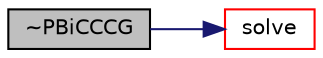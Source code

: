 digraph "~PBiCCCG"
{
  bgcolor="transparent";
  edge [fontname="Helvetica",fontsize="10",labelfontname="Helvetica",labelfontsize="10"];
  node [fontname="Helvetica",fontsize="10",shape=record];
  rankdir="LR";
  Node345 [label="~PBiCCCG",height=0.2,width=0.4,color="black", fillcolor="grey75", style="filled", fontcolor="black"];
  Node345 -> Node346 [color="midnightblue",fontsize="10",style="solid",fontname="Helvetica"];
  Node346 [label="solve",height=0.2,width=0.4,color="red",URL="$a28149.html#af2a8369a85a8532bb0c9d431c0b6e7ff",tooltip="Solve the matrix with this solver. "];
}
